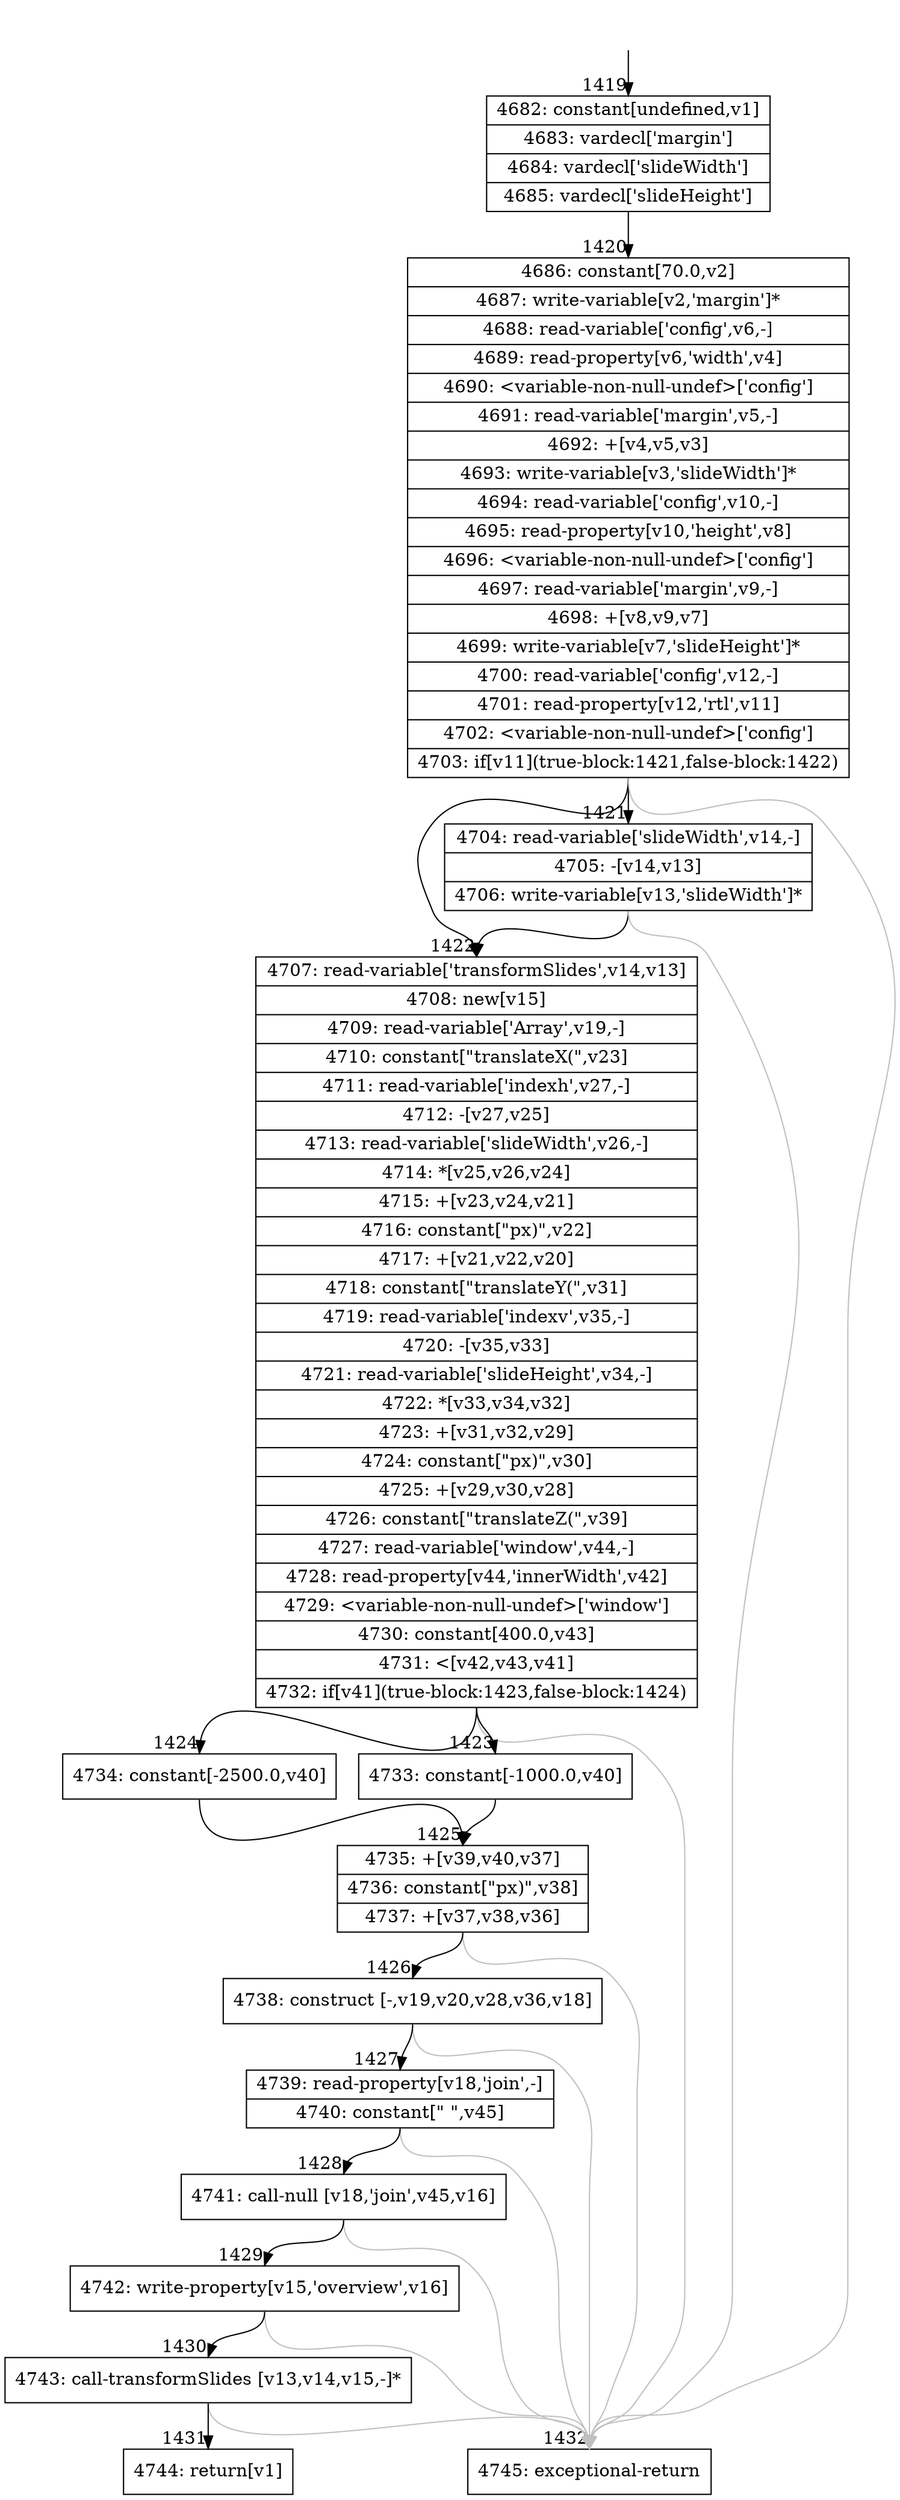 digraph {
rankdir="TD"
BB_entry92[shape=none,label=""];
BB_entry92 -> BB1419 [tailport=s, headport=n, headlabel="    1419"]
BB1419 [shape=record label="{4682: constant[undefined,v1]|4683: vardecl['margin']|4684: vardecl['slideWidth']|4685: vardecl['slideHeight']}" ] 
BB1419 -> BB1420 [tailport=s, headport=n, headlabel="      1420"]
BB1420 [shape=record label="{4686: constant[70.0,v2]|4687: write-variable[v2,'margin']*|4688: read-variable['config',v6,-]|4689: read-property[v6,'width',v4]|4690: \<variable-non-null-undef\>['config']|4691: read-variable['margin',v5,-]|4692: +[v4,v5,v3]|4693: write-variable[v3,'slideWidth']*|4694: read-variable['config',v10,-]|4695: read-property[v10,'height',v8]|4696: \<variable-non-null-undef\>['config']|4697: read-variable['margin',v9,-]|4698: +[v8,v9,v7]|4699: write-variable[v7,'slideHeight']*|4700: read-variable['config',v12,-]|4701: read-property[v12,'rtl',v11]|4702: \<variable-non-null-undef\>['config']|4703: if[v11](true-block:1421,false-block:1422)}" ] 
BB1420 -> BB1421 [tailport=s, headport=n, headlabel="      1421"]
BB1420 -> BB1422 [tailport=s, headport=n, headlabel="      1422"]
BB1420 -> BB1432 [tailport=s, headport=n, color=gray, headlabel="      1432"]
BB1421 [shape=record label="{4704: read-variable['slideWidth',v14,-]|4705: -[v14,v13]|4706: write-variable[v13,'slideWidth']*}" ] 
BB1421 -> BB1422 [tailport=s, headport=n]
BB1421 -> BB1432 [tailport=s, headport=n, color=gray]
BB1422 [shape=record label="{4707: read-variable['transformSlides',v14,v13]|4708: new[v15]|4709: read-variable['Array',v19,-]|4710: constant[\"translateX(\",v23]|4711: read-variable['indexh',v27,-]|4712: -[v27,v25]|4713: read-variable['slideWidth',v26,-]|4714: *[v25,v26,v24]|4715: +[v23,v24,v21]|4716: constant[\"px)\",v22]|4717: +[v21,v22,v20]|4718: constant[\"translateY(\",v31]|4719: read-variable['indexv',v35,-]|4720: -[v35,v33]|4721: read-variable['slideHeight',v34,-]|4722: *[v33,v34,v32]|4723: +[v31,v32,v29]|4724: constant[\"px)\",v30]|4725: +[v29,v30,v28]|4726: constant[\"translateZ(\",v39]|4727: read-variable['window',v44,-]|4728: read-property[v44,'innerWidth',v42]|4729: \<variable-non-null-undef\>['window']|4730: constant[400.0,v43]|4731: \<[v42,v43,v41]|4732: if[v41](true-block:1423,false-block:1424)}" ] 
BB1422 -> BB1423 [tailport=s, headport=n, headlabel="      1423"]
BB1422 -> BB1424 [tailport=s, headport=n, headlabel="      1424"]
BB1422 -> BB1432 [tailport=s, headport=n, color=gray]
BB1423 [shape=record label="{4733: constant[-1000.0,v40]}" ] 
BB1423 -> BB1425 [tailport=s, headport=n, headlabel="      1425"]
BB1424 [shape=record label="{4734: constant[-2500.0,v40]}" ] 
BB1424 -> BB1425 [tailport=s, headport=n]
BB1425 [shape=record label="{4735: +[v39,v40,v37]|4736: constant[\"px)\",v38]|4737: +[v37,v38,v36]}" ] 
BB1425 -> BB1426 [tailport=s, headport=n, headlabel="      1426"]
BB1425 -> BB1432 [tailport=s, headport=n, color=gray]
BB1426 [shape=record label="{4738: construct [-,v19,v20,v28,v36,v18]}" ] 
BB1426 -> BB1427 [tailport=s, headport=n, headlabel="      1427"]
BB1426 -> BB1432 [tailport=s, headport=n, color=gray]
BB1427 [shape=record label="{4739: read-property[v18,'join',-]|4740: constant[\" \",v45]}" ] 
BB1427 -> BB1428 [tailport=s, headport=n, headlabel="      1428"]
BB1427 -> BB1432 [tailport=s, headport=n, color=gray]
BB1428 [shape=record label="{4741: call-null [v18,'join',v45,v16]}" ] 
BB1428 -> BB1429 [tailport=s, headport=n, headlabel="      1429"]
BB1428 -> BB1432 [tailport=s, headport=n, color=gray]
BB1429 [shape=record label="{4742: write-property[v15,'overview',v16]}" ] 
BB1429 -> BB1430 [tailport=s, headport=n, headlabel="      1430"]
BB1429 -> BB1432 [tailport=s, headport=n, color=gray]
BB1430 [shape=record label="{4743: call-transformSlides [v13,v14,v15,-]*}" ] 
BB1430 -> BB1431 [tailport=s, headport=n, headlabel="      1431"]
BB1430 -> BB1432 [tailport=s, headport=n, color=gray]
BB1431 [shape=record label="{4744: return[v1]}" ] 
BB1432 [shape=record label="{4745: exceptional-return}" ] 
//#$~ 1799
}
